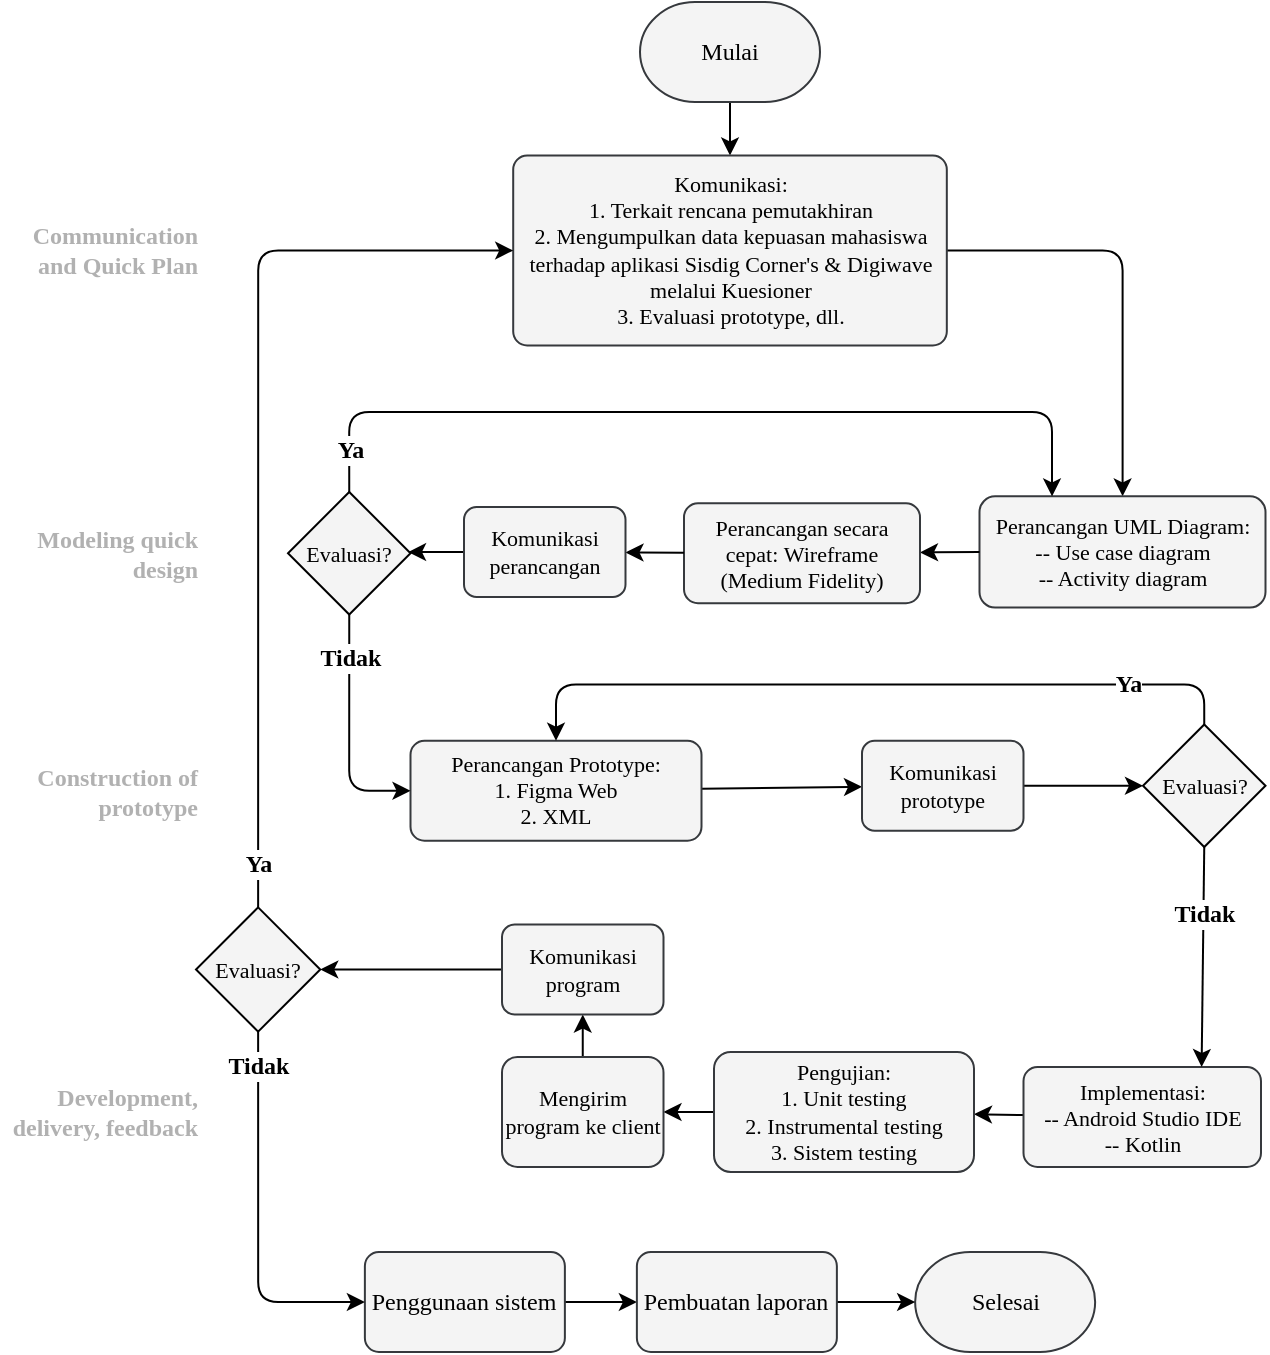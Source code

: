 <mxfile version="21.5.2" type="github">
  <diagram id="C5RBs43oDa-KdzZeNtuy" name="Page-1">
    <mxGraphModel dx="836" dy="502" grid="1" gridSize="10" guides="1" tooltips="1" connect="1" arrows="1" fold="1" page="1" pageScale="1" pageWidth="827" pageHeight="1169" math="0" shadow="0">
      <root>
        <mxCell id="WIyWlLk6GJQsqaUBKTNV-0" />
        <mxCell id="WIyWlLk6GJQsqaUBKTNV-1" parent="WIyWlLk6GJQsqaUBKTNV-0" />
        <mxCell id="ktbN5aYwxhZYsoAh1HYY-9" value="" style="rounded=1;orthogonalLoop=1;jettySize=auto;html=1;strokeColor=#000;fontFamily=Ubuntu;fontSource=https%3A%2F%2Ffonts.googleapis.com%2Fcss%3Ffamily%3DUbuntu;exitX=0.5;exitY=1;exitDx=0;exitDy=0;exitPerimeter=0;" parent="WIyWlLk6GJQsqaUBKTNV-1" source="ktbN5aYwxhZYsoAh1HYY-3" target="ktbN5aYwxhZYsoAh1HYY-4" edge="1">
          <mxGeometry relative="1" as="geometry" />
        </mxCell>
        <mxCell id="ktbN5aYwxhZYsoAh1HYY-3" value="Mulai" style="strokeWidth=1;html=1;shape=mxgraph.flowchart.terminator;whiteSpace=wrap;fontFamily=Ubuntu;fontSource=https%3A%2F%2Ffonts.googleapis.com%2Fcss%3Ffamily%3DUbuntu;fillColor=#F4F4F4;strokeColor=#36393d;" parent="WIyWlLk6GJQsqaUBKTNV-1" vertex="1">
          <mxGeometry x="412" y="50" width="90" height="50" as="geometry" />
        </mxCell>
        <mxCell id="xFArxpOPMfqV2YlaVNCB-6" style="edgeStyle=orthogonalEdgeStyle;rounded=1;orthogonalLoop=1;jettySize=auto;html=1;strokeColor=#000;" edge="1" parent="WIyWlLk6GJQsqaUBKTNV-1" source="ktbN5aYwxhZYsoAh1HYY-4" target="ktbN5aYwxhZYsoAh1HYY-15">
          <mxGeometry relative="1" as="geometry" />
        </mxCell>
        <mxCell id="ktbN5aYwxhZYsoAh1HYY-4" value="Komunikasi:&lt;br style=&quot;font-size: 11px;&quot;&gt;1. Terkait rencana pemutakhiran&lt;br style=&quot;font-size: 11px;&quot;&gt;2. Mengumpulkan data kepuasan mahasiswa terhadap aplikasi Sisdig Corner&#39;s &amp;amp; Digiwave melalui Kuesioner&lt;br&gt;3. Evaluasi prototype, dll." style="rounded=1;whiteSpace=wrap;html=1;absoluteArcSize=1;arcSize=14;strokeWidth=1;fontFamily=Ubuntu;fontSource=https%3A%2F%2Ffonts.googleapis.com%2Fcss%3Ffamily%3DUbuntu;fillColor=#F4F4F4;strokeColor=#36393d;fontSize=11;" parent="WIyWlLk6GJQsqaUBKTNV-1" vertex="1">
          <mxGeometry x="348.6" y="126.75" width="216.81" height="95" as="geometry" />
        </mxCell>
        <mxCell id="ktbN5aYwxhZYsoAh1HYY-11" value="" style="edgeStyle=orthogonalEdgeStyle;rounded=0;orthogonalLoop=1;jettySize=auto;html=1;strokeColor=#808080;fontFamily=Ubuntu;fontSource=https%3A%2F%2Ffonts.googleapis.com%2Fcss%3Ffamily%3DUbuntu;" parent="WIyWlLk6GJQsqaUBKTNV-1" edge="1">
          <mxGeometry relative="1" as="geometry">
            <mxPoint x="597" y="145" as="targetPoint" />
          </mxGeometry>
        </mxCell>
        <mxCell id="ktbN5aYwxhZYsoAh1HYY-15" value="Perancangan UML Diagram:&lt;br style=&quot;font-size: 11px;&quot;&gt;-- Use case diagram&lt;br style=&quot;font-size: 11px;&quot;&gt;-- Activity diagram" style="rounded=1;whiteSpace=wrap;html=1;arcSize=14;strokeWidth=1;fontFamily=Ubuntu;fontSource=https%3A%2F%2Ffonts.googleapis.com%2Fcss%3Ffamily%3DUbuntu;fillColor=#F4F4F4;strokeColor=#36393d;fontSize=11;" parent="WIyWlLk6GJQsqaUBKTNV-1" vertex="1">
          <mxGeometry x="581.75" y="297.18" width="143" height="55.63" as="geometry" />
        </mxCell>
        <mxCell id="NbRlIwlE_Kw9sblHJF5f-19" style="rounded=0;orthogonalLoop=1;jettySize=auto;html=1;entryX=0;entryY=0.5;entryDx=0;entryDy=0;strokeColor=#000;startArrow=classic;startFill=1;endArrow=none;endFill=0;endSize=6;" parent="WIyWlLk6GJQsqaUBKTNV-1" source="ktbN5aYwxhZYsoAh1HYY-17" target="ktbN5aYwxhZYsoAh1HYY-15" edge="1">
          <mxGeometry relative="1" as="geometry" />
        </mxCell>
        <mxCell id="FatidraGmDrwB6m1eiYe-15" value="" style="rounded=0;orthogonalLoop=1;jettySize=auto;html=1;strokeColor=#000;entryX=0.98;entryY=0.49;entryDx=0;entryDy=0;entryPerimeter=0;" parent="WIyWlLk6GJQsqaUBKTNV-1" source="xFArxpOPMfqV2YlaVNCB-9" target="xFArxpOPMfqV2YlaVNCB-8" edge="1">
          <mxGeometry relative="1" as="geometry">
            <mxPoint x="300" y="325" as="targetPoint" />
          </mxGeometry>
        </mxCell>
        <mxCell id="ktbN5aYwxhZYsoAh1HYY-17" value="&lt;p style=&quot;line-height: 120%; font-size: 11px;&quot;&gt;Perancangan secara cepat:&amp;nbsp;&lt;span style=&quot;background-color: initial; font-size: 11px;&quot;&gt;Wireframe (Medium Fidelity)&lt;/span&gt;&lt;/p&gt;" style="rounded=1;whiteSpace=wrap;html=1;arcSize=14;strokeWidth=1;fontFamily=Ubuntu;fontSource=https%3A%2F%2Ffonts.googleapis.com%2Fcss%3Ffamily%3DUbuntu;fillColor=#F4F4F4;strokeColor=#36393d;fontSize=11;" parent="WIyWlLk6GJQsqaUBKTNV-1" vertex="1">
          <mxGeometry x="434" y="300.63" width="118" height="50" as="geometry" />
        </mxCell>
        <mxCell id="xFArxpOPMfqV2YlaVNCB-20" value="" style="rounded=0;orthogonalLoop=1;jettySize=auto;html=1;" edge="1" parent="WIyWlLk6GJQsqaUBKTNV-1" source="ktbN5aYwxhZYsoAh1HYY-19" target="xFArxpOPMfqV2YlaVNCB-19">
          <mxGeometry relative="1" as="geometry" />
        </mxCell>
        <mxCell id="ktbN5aYwxhZYsoAh1HYY-19" value="Perancangan Prototype:&lt;br style=&quot;font-size: 11px;&quot;&gt;1. Figma Web&lt;br style=&quot;font-size: 11px;&quot;&gt;2. XML" style="rounded=1;whiteSpace=wrap;html=1;arcSize=14;strokeWidth=1;fontFamily=Ubuntu;fontSource=https%3A%2F%2Ffonts.googleapis.com%2Fcss%3Ffamily%3DUbuntu;fillColor=#F4F4F4;strokeColor=#36393d;fontSize=11;" parent="WIyWlLk6GJQsqaUBKTNV-1" vertex="1">
          <mxGeometry x="297.25" y="419.37" width="145.5" height="50" as="geometry" />
        </mxCell>
        <mxCell id="xFArxpOPMfqV2YlaVNCB-43" value="" style="rounded=0;orthogonalLoop=1;jettySize=auto;html=1;" edge="1" parent="WIyWlLk6GJQsqaUBKTNV-1" source="ktbN5aYwxhZYsoAh1HYY-93" target="NbRlIwlE_Kw9sblHJF5f-89">
          <mxGeometry relative="1" as="geometry" />
        </mxCell>
        <mxCell id="ktbN5aYwxhZYsoAh1HYY-93" value="Penggunaan sistem" style="whiteSpace=wrap;html=1;rounded=1;arcSize=14;strokeWidth=1;fontFamily=Ubuntu;fontSource=https%3A%2F%2Ffonts.googleapis.com%2Fcss%3Ffamily%3DUbuntu;fillColor=#F4F4F4;strokeColor=#36393d;" parent="WIyWlLk6GJQsqaUBKTNV-1" vertex="1">
          <mxGeometry x="274.44" y="675" width="100" height="50" as="geometry" />
        </mxCell>
        <mxCell id="ktbN5aYwxhZYsoAh1HYY-98" value="Selesai" style="strokeWidth=1;html=1;shape=mxgraph.flowchart.terminator;whiteSpace=wrap;fontFamily=Ubuntu;fontSource=https%3A%2F%2Ffonts.googleapis.com%2Fcss%3Ffamily%3DUbuntu;fillColor=#F4F4F4;strokeColor=#36393d;" parent="WIyWlLk6GJQsqaUBKTNV-1" vertex="1">
          <mxGeometry x="549.57" y="675" width="90" height="50" as="geometry" />
        </mxCell>
        <mxCell id="xFArxpOPMfqV2YlaVNCB-30" value="" style="rounded=0;orthogonalLoop=1;jettySize=auto;html=1;" edge="1" parent="WIyWlLk6GJQsqaUBKTNV-1" source="ktbN5aYwxhZYsoAh1HYY-106" target="ktbN5aYwxhZYsoAh1HYY-113">
          <mxGeometry relative="1" as="geometry" />
        </mxCell>
        <mxCell id="ktbN5aYwxhZYsoAh1HYY-106" value="Implementasi:&lt;br style=&quot;font-size: 11px;&quot;&gt;-- Android Studio IDE&lt;br style=&quot;font-size: 11px;&quot;&gt;-- Kotlin" style="rounded=1;whiteSpace=wrap;html=1;arcSize=14;strokeWidth=1;fontSize=11;fontFamily=Ubuntu;fontSource=https%3A%2F%2Ffonts.googleapis.com%2Fcss%3Ffamily%3DUbuntu;fillColor=#F4F4F4;strokeColor=#36393d;" parent="WIyWlLk6GJQsqaUBKTNV-1" vertex="1">
          <mxGeometry x="603.75" y="582.5" width="118.75" height="50" as="geometry" />
        </mxCell>
        <mxCell id="xFArxpOPMfqV2YlaVNCB-33" value="" style="rounded=0;orthogonalLoop=1;jettySize=auto;html=1;" edge="1" parent="WIyWlLk6GJQsqaUBKTNV-1" source="ktbN5aYwxhZYsoAh1HYY-113" target="xFArxpOPMfqV2YlaVNCB-31">
          <mxGeometry relative="1" as="geometry" />
        </mxCell>
        <mxCell id="ktbN5aYwxhZYsoAh1HYY-113" value="Pengujian:&lt;br style=&quot;font-size: 11px;&quot;&gt;1. Unit testing&lt;br style=&quot;font-size: 11px;&quot;&gt;2. Instrumental testing&lt;br style=&quot;font-size: 11px;&quot;&gt;3. Sistem testing" style="whiteSpace=wrap;html=1;rounded=1;arcSize=14;strokeWidth=1;fontSize=11;fontFamily=Ubuntu;fontSource=https%3A%2F%2Ffonts.googleapis.com%2Fcss%3Ffamily%3DUbuntu;fillColor=#F4F4F4;strokeColor=#36393d;" parent="WIyWlLk6GJQsqaUBKTNV-1" vertex="1">
          <mxGeometry x="449" y="575" width="130" height="60" as="geometry" />
        </mxCell>
        <mxCell id="NbRlIwlE_Kw9sblHJF5f-1" value="Modeling quick design" style="text;strokeColor=none;align=right;fillColor=none;html=1;verticalAlign=middle;rounded=0;fontFamily=Ubuntu;fontSource=https%3A%2F%2Ffonts.googleapis.com%2Fcss%3Ffamily%3DUbuntu;textOpacity=30;fontStyle=1;whiteSpace=wrap;" parent="WIyWlLk6GJQsqaUBKTNV-1" vertex="1">
          <mxGeometry x="92.62" y="300.63" width="100" height="50" as="geometry" />
        </mxCell>
        <mxCell id="NbRlIwlE_Kw9sblHJF5f-2" value="Construction of prototype" style="text;strokeColor=none;align=right;fillColor=none;html=1;verticalAlign=middle;rounded=0;fontFamily=Ubuntu;fontSource=https%3A%2F%2Ffonts.googleapis.com%2Fcss%3Ffamily%3DUbuntu;textOpacity=30;fontStyle=1;whiteSpace=wrap;" parent="WIyWlLk6GJQsqaUBKTNV-1" vertex="1">
          <mxGeometry x="92.62" y="417.5" width="100" height="55" as="geometry" />
        </mxCell>
        <mxCell id="NbRlIwlE_Kw9sblHJF5f-7" value="Development, delivery, feedback" style="text;strokeColor=none;align=right;fillColor=none;html=1;verticalAlign=middle;rounded=0;fontFamily=Ubuntu;fontSource=https%3A%2F%2Ffonts.googleapis.com%2Fcss%3Ffamily%3DUbuntu;textOpacity=30;fontStyle=1;whiteSpace=wrap;" parent="WIyWlLk6GJQsqaUBKTNV-1" vertex="1">
          <mxGeometry x="92.62" y="580" width="100" height="50" as="geometry" />
        </mxCell>
        <mxCell id="xFArxpOPMfqV2YlaVNCB-44" value="" style="rounded=0;orthogonalLoop=1;jettySize=auto;html=1;" edge="1" parent="WIyWlLk6GJQsqaUBKTNV-1" source="NbRlIwlE_Kw9sblHJF5f-89" target="ktbN5aYwxhZYsoAh1HYY-98">
          <mxGeometry relative="1" as="geometry" />
        </mxCell>
        <mxCell id="NbRlIwlE_Kw9sblHJF5f-89" value="Pembuatan laporan" style="whiteSpace=wrap;html=1;rounded=1;arcSize=14;strokeWidth=1;fontFamily=Ubuntu;fontSource=https%3A%2F%2Ffonts.googleapis.com%2Fcss%3Ffamily%3DUbuntu;fillColor=#F4F4F4;strokeColor=#36393d;" parent="WIyWlLk6GJQsqaUBKTNV-1" vertex="1">
          <mxGeometry x="410.44" y="675" width="100" height="50" as="geometry" />
        </mxCell>
        <mxCell id="xFArxpOPMfqV2YlaVNCB-0" value="Communication and Quick Plan" style="text;strokeColor=none;align=right;fillColor=none;html=1;verticalAlign=middle;rounded=0;fontFamily=Ubuntu;fontSource=https%3A%2F%2Ffonts.googleapis.com%2Fcss%3Ffamily%3DUbuntu;textOpacity=30;fontStyle=1;whiteSpace=wrap;" vertex="1" parent="WIyWlLk6GJQsqaUBKTNV-1">
          <mxGeometry x="92.62" y="149.25" width="100" height="50" as="geometry" />
        </mxCell>
        <mxCell id="xFArxpOPMfqV2YlaVNCB-13" style="edgeStyle=orthogonalEdgeStyle;orthogonalLoop=1;jettySize=auto;html=1;exitX=0.5;exitY=0;exitDx=0;exitDy=0;exitPerimeter=0;rounded=1;entryX=0.25;entryY=0;entryDx=0;entryDy=0;" edge="1" parent="WIyWlLk6GJQsqaUBKTNV-1" source="xFArxpOPMfqV2YlaVNCB-8" target="ktbN5aYwxhZYsoAh1HYY-15">
          <mxGeometry relative="1" as="geometry">
            <mxPoint x="623" y="275" as="targetPoint" />
            <Array as="points">
              <mxPoint x="267" y="255" />
              <mxPoint x="618" y="255" />
              <mxPoint x="618" y="297" />
            </Array>
          </mxGeometry>
        </mxCell>
        <mxCell id="xFArxpOPMfqV2YlaVNCB-15" value="Ya" style="edgeLabel;html=1;align=center;verticalAlign=middle;resizable=0;points=[];fontSize=12;fontFamily=Ubuntu;fontSource=https%3A%2F%2Ffonts.googleapis.com%2Fcss%3Ffamily%3DUbuntu;fontStyle=1" vertex="1" connectable="0" parent="xFArxpOPMfqV2YlaVNCB-13">
          <mxGeometry x="-0.9" relative="1" as="geometry">
            <mxPoint as="offset" />
          </mxGeometry>
        </mxCell>
        <mxCell id="xFArxpOPMfqV2YlaVNCB-16" style="edgeStyle=orthogonalEdgeStyle;rounded=1;orthogonalLoop=1;jettySize=auto;html=1;entryX=0;entryY=0.5;entryDx=0;entryDy=0;exitX=0.5;exitY=1;exitDx=0;exitDy=0;exitPerimeter=0;strokeColor=#000000;" edge="1" parent="WIyWlLk6GJQsqaUBKTNV-1" source="xFArxpOPMfqV2YlaVNCB-8" target="ktbN5aYwxhZYsoAh1HYY-19">
          <mxGeometry relative="1" as="geometry" />
        </mxCell>
        <mxCell id="xFArxpOPMfqV2YlaVNCB-17" value="Tidak" style="edgeLabel;html=1;align=center;verticalAlign=middle;resizable=0;points=[];fontSize=12;fontFamily=Ubuntu;fontSource=https%3A%2F%2Ffonts.googleapis.com%2Fcss%3Ffamily%3DUbuntu;fontStyle=1" vertex="1" connectable="0" parent="xFArxpOPMfqV2YlaVNCB-16">
          <mxGeometry x="-0.798" relative="1" as="geometry">
            <mxPoint y="10" as="offset" />
          </mxGeometry>
        </mxCell>
        <mxCell id="xFArxpOPMfqV2YlaVNCB-8" value="Evaluasi?" style="strokeWidth=1;html=1;shape=mxgraph.flowchart.decision;whiteSpace=wrap;fontSize=11;fontFamily=Ubuntu;fontSource=https%3A%2F%2Ffonts.googleapis.com%2Fcss%3Ffamily%3DUbuntu;fillColor=#f4f4f4;" vertex="1" parent="WIyWlLk6GJQsqaUBKTNV-1">
          <mxGeometry x="236" y="295" width="61.25" height="61.25" as="geometry" />
        </mxCell>
        <mxCell id="xFArxpOPMfqV2YlaVNCB-10" value="" style="rounded=0;orthogonalLoop=1;jettySize=auto;html=1;strokeColor=#000;" edge="1" parent="WIyWlLk6GJQsqaUBKTNV-1" source="ktbN5aYwxhZYsoAh1HYY-17" target="xFArxpOPMfqV2YlaVNCB-9">
          <mxGeometry relative="1" as="geometry">
            <mxPoint x="425" y="325" as="sourcePoint" />
            <mxPoint x="300" y="325" as="targetPoint" />
          </mxGeometry>
        </mxCell>
        <mxCell id="xFArxpOPMfqV2YlaVNCB-9" value="&lt;p style=&quot;line-height: 120%; font-size: 11px;&quot;&gt;Komunikasi perancangan&lt;/p&gt;" style="rounded=1;whiteSpace=wrap;html=1;arcSize=14;strokeWidth=1;fontFamily=Ubuntu;fontSource=https%3A%2F%2Ffonts.googleapis.com%2Fcss%3Ffamily%3DUbuntu;fillColor=#F4F4F4;strokeColor=#36393d;fontSize=11;" vertex="1" parent="WIyWlLk6GJQsqaUBKTNV-1">
          <mxGeometry x="324" y="302.5" width="80.75" height="45" as="geometry" />
        </mxCell>
        <mxCell id="xFArxpOPMfqV2YlaVNCB-22" value="" style="rounded=0;orthogonalLoop=1;jettySize=auto;html=1;" edge="1" parent="WIyWlLk6GJQsqaUBKTNV-1" source="xFArxpOPMfqV2YlaVNCB-19" target="xFArxpOPMfqV2YlaVNCB-21">
          <mxGeometry relative="1" as="geometry" />
        </mxCell>
        <mxCell id="xFArxpOPMfqV2YlaVNCB-19" value="&lt;p style=&quot;line-height: 120%; font-size: 11px;&quot;&gt;Komunikasi prototype&lt;/p&gt;" style="rounded=1;whiteSpace=wrap;html=1;arcSize=14;strokeWidth=1;fontFamily=Ubuntu;fontSource=https%3A%2F%2Ffonts.googleapis.com%2Fcss%3Ffamily%3DUbuntu;fillColor=#F4F4F4;strokeColor=#36393d;fontSize=11;" vertex="1" parent="WIyWlLk6GJQsqaUBKTNV-1">
          <mxGeometry x="523" y="419.37" width="80.75" height="45" as="geometry" />
        </mxCell>
        <mxCell id="xFArxpOPMfqV2YlaVNCB-23" style="edgeStyle=orthogonalEdgeStyle;rounded=1;orthogonalLoop=1;jettySize=auto;html=1;entryX=0.5;entryY=0;entryDx=0;entryDy=0;exitX=0.5;exitY=0;exitDx=0;exitDy=0;exitPerimeter=0;strokeColor=default;" edge="1" parent="WIyWlLk6GJQsqaUBKTNV-1" source="xFArxpOPMfqV2YlaVNCB-21" target="ktbN5aYwxhZYsoAh1HYY-19">
          <mxGeometry relative="1" as="geometry" />
        </mxCell>
        <mxCell id="xFArxpOPMfqV2YlaVNCB-25" value="Ya" style="edgeLabel;html=1;align=center;verticalAlign=middle;resizable=0;points=[];fontSize=12;fontFamily=Ubuntu;fontSource=https%3A%2F%2Ffonts.googleapis.com%2Fcss%3Ffamily%3DUbuntu;fontStyle=1;spacingTop=-4;" vertex="1" connectable="0" parent="xFArxpOPMfqV2YlaVNCB-23">
          <mxGeometry x="-0.742" y="1" relative="1" as="geometry">
            <mxPoint x="-10" as="offset" />
          </mxGeometry>
        </mxCell>
        <mxCell id="xFArxpOPMfqV2YlaVNCB-26" style="orthogonalLoop=1;jettySize=auto;html=1;exitX=0.5;exitY=1;exitDx=0;exitDy=0;exitPerimeter=0;rounded=1;entryX=0.75;entryY=0;entryDx=0;entryDy=0;" edge="1" parent="WIyWlLk6GJQsqaUBKTNV-1" source="xFArxpOPMfqV2YlaVNCB-21" target="ktbN5aYwxhZYsoAh1HYY-106">
          <mxGeometry relative="1" as="geometry">
            <mxPoint x="712" y="525" as="targetPoint" />
          </mxGeometry>
        </mxCell>
        <mxCell id="xFArxpOPMfqV2YlaVNCB-27" value="Tidak" style="edgeLabel;html=1;align=center;verticalAlign=middle;resizable=0;points=[];fontSize=12;fontFamily=Ubuntu;fontSource=https%3A%2F%2Ffonts.googleapis.com%2Fcss%3Ffamily%3DUbuntu;fontStyle=1;spacingTop=25;" vertex="1" connectable="0" parent="xFArxpOPMfqV2YlaVNCB-26">
          <mxGeometry x="-0.625" relative="1" as="geometry">
            <mxPoint as="offset" />
          </mxGeometry>
        </mxCell>
        <mxCell id="xFArxpOPMfqV2YlaVNCB-21" value="Evaluasi?" style="strokeWidth=1;html=1;shape=mxgraph.flowchart.decision;whiteSpace=wrap;fontSize=11;fontFamily=Ubuntu;fontSource=https%3A%2F%2Ffonts.googleapis.com%2Fcss%3Ffamily%3DUbuntu;fillColor=#f4f4f4;" vertex="1" parent="WIyWlLk6GJQsqaUBKTNV-1">
          <mxGeometry x="663.5" y="411.25" width="61.25" height="61.25" as="geometry" />
        </mxCell>
        <mxCell id="xFArxpOPMfqV2YlaVNCB-35" value="" style="rounded=0;orthogonalLoop=1;jettySize=auto;html=1;" edge="1" parent="WIyWlLk6GJQsqaUBKTNV-1" source="xFArxpOPMfqV2YlaVNCB-31" target="xFArxpOPMfqV2YlaVNCB-34">
          <mxGeometry relative="1" as="geometry" />
        </mxCell>
        <mxCell id="xFArxpOPMfqV2YlaVNCB-31" value="&lt;p style=&quot;line-height: 120%; font-size: 11px;&quot;&gt;Mengirim program ke client&lt;/p&gt;" style="rounded=1;whiteSpace=wrap;html=1;arcSize=14;strokeWidth=1;fontFamily=Ubuntu;fontSource=https%3A%2F%2Ffonts.googleapis.com%2Fcss%3Ffamily%3DUbuntu;fillColor=#F4F4F4;strokeColor=#36393d;fontSize=11;" vertex="1" parent="WIyWlLk6GJQsqaUBKTNV-1">
          <mxGeometry x="343" y="577.5" width="80.75" height="55" as="geometry" />
        </mxCell>
        <mxCell id="xFArxpOPMfqV2YlaVNCB-46" value="" style="edgeStyle=orthogonalEdgeStyle;rounded=0;orthogonalLoop=1;jettySize=auto;html=1;" edge="1" parent="WIyWlLk6GJQsqaUBKTNV-1" source="xFArxpOPMfqV2YlaVNCB-34" target="xFArxpOPMfqV2YlaVNCB-36">
          <mxGeometry relative="1" as="geometry" />
        </mxCell>
        <mxCell id="xFArxpOPMfqV2YlaVNCB-34" value="&lt;p style=&quot;line-height: 120%; font-size: 11px;&quot;&gt;Komunikasi program&lt;/p&gt;" style="rounded=1;whiteSpace=wrap;html=1;arcSize=14;strokeWidth=1;fontFamily=Ubuntu;fontSource=https%3A%2F%2Ffonts.googleapis.com%2Fcss%3Ffamily%3DUbuntu;fillColor=#F4F4F4;strokeColor=#36393d;fontSize=11;" vertex="1" parent="WIyWlLk6GJQsqaUBKTNV-1">
          <mxGeometry x="343" y="511.25" width="80.75" height="45" as="geometry" />
        </mxCell>
        <mxCell id="xFArxpOPMfqV2YlaVNCB-38" style="edgeStyle=orthogonalEdgeStyle;rounded=1;orthogonalLoop=1;jettySize=auto;html=1;exitX=0.5;exitY=0;exitDx=0;exitDy=0;exitPerimeter=0;entryX=0;entryY=0.5;entryDx=0;entryDy=0;" edge="1" parent="WIyWlLk6GJQsqaUBKTNV-1" source="xFArxpOPMfqV2YlaVNCB-36" target="ktbN5aYwxhZYsoAh1HYY-4">
          <mxGeometry relative="1" as="geometry" />
        </mxCell>
        <mxCell id="xFArxpOPMfqV2YlaVNCB-48" value="Ya" style="edgeLabel;html=1;align=center;verticalAlign=middle;resizable=0;points=[];fontSize=12;fontFamily=Ubuntu;fontSource=https%3A%2F%2Ffonts.googleapis.com%2Fcss%3Ffamily%3DUbuntu;fontStyle=1" vertex="1" connectable="0" parent="xFArxpOPMfqV2YlaVNCB-38">
          <mxGeometry x="-0.906" relative="1" as="geometry">
            <mxPoint as="offset" />
          </mxGeometry>
        </mxCell>
        <mxCell id="xFArxpOPMfqV2YlaVNCB-45" style="edgeStyle=orthogonalEdgeStyle;rounded=1;orthogonalLoop=1;jettySize=auto;html=1;exitX=0.5;exitY=1;exitDx=0;exitDy=0;exitPerimeter=0;entryX=0;entryY=0.5;entryDx=0;entryDy=0;" edge="1" parent="WIyWlLk6GJQsqaUBKTNV-1" source="xFArxpOPMfqV2YlaVNCB-36" target="ktbN5aYwxhZYsoAh1HYY-93">
          <mxGeometry relative="1" as="geometry" />
        </mxCell>
        <mxCell id="xFArxpOPMfqV2YlaVNCB-49" value="Tidak" style="edgeLabel;html=1;align=center;verticalAlign=middle;resizable=0;points=[];fontSize=12;fontFamily=Ubuntu;fontSource=https%3A%2F%2Ffonts.googleapis.com%2Fcss%3Ffamily%3DUbuntu;fontStyle=1" vertex="1" connectable="0" parent="xFArxpOPMfqV2YlaVNCB-45">
          <mxGeometry x="-0.787" y="-2" relative="1" as="geometry">
            <mxPoint x="2" y="-3" as="offset" />
          </mxGeometry>
        </mxCell>
        <mxCell id="xFArxpOPMfqV2YlaVNCB-36" value="Evaluasi?" style="strokeWidth=1;html=1;shape=mxgraph.flowchart.decision;whiteSpace=wrap;fontSize=11;fontFamily=Ubuntu;fontSource=https%3A%2F%2Ffonts.googleapis.com%2Fcss%3Ffamily%3DUbuntu;fillColor=#f4f4f4;" vertex="1" parent="WIyWlLk6GJQsqaUBKTNV-1">
          <mxGeometry x="190" y="502.68" width="62.13" height="62.13" as="geometry" />
        </mxCell>
      </root>
    </mxGraphModel>
  </diagram>
</mxfile>

